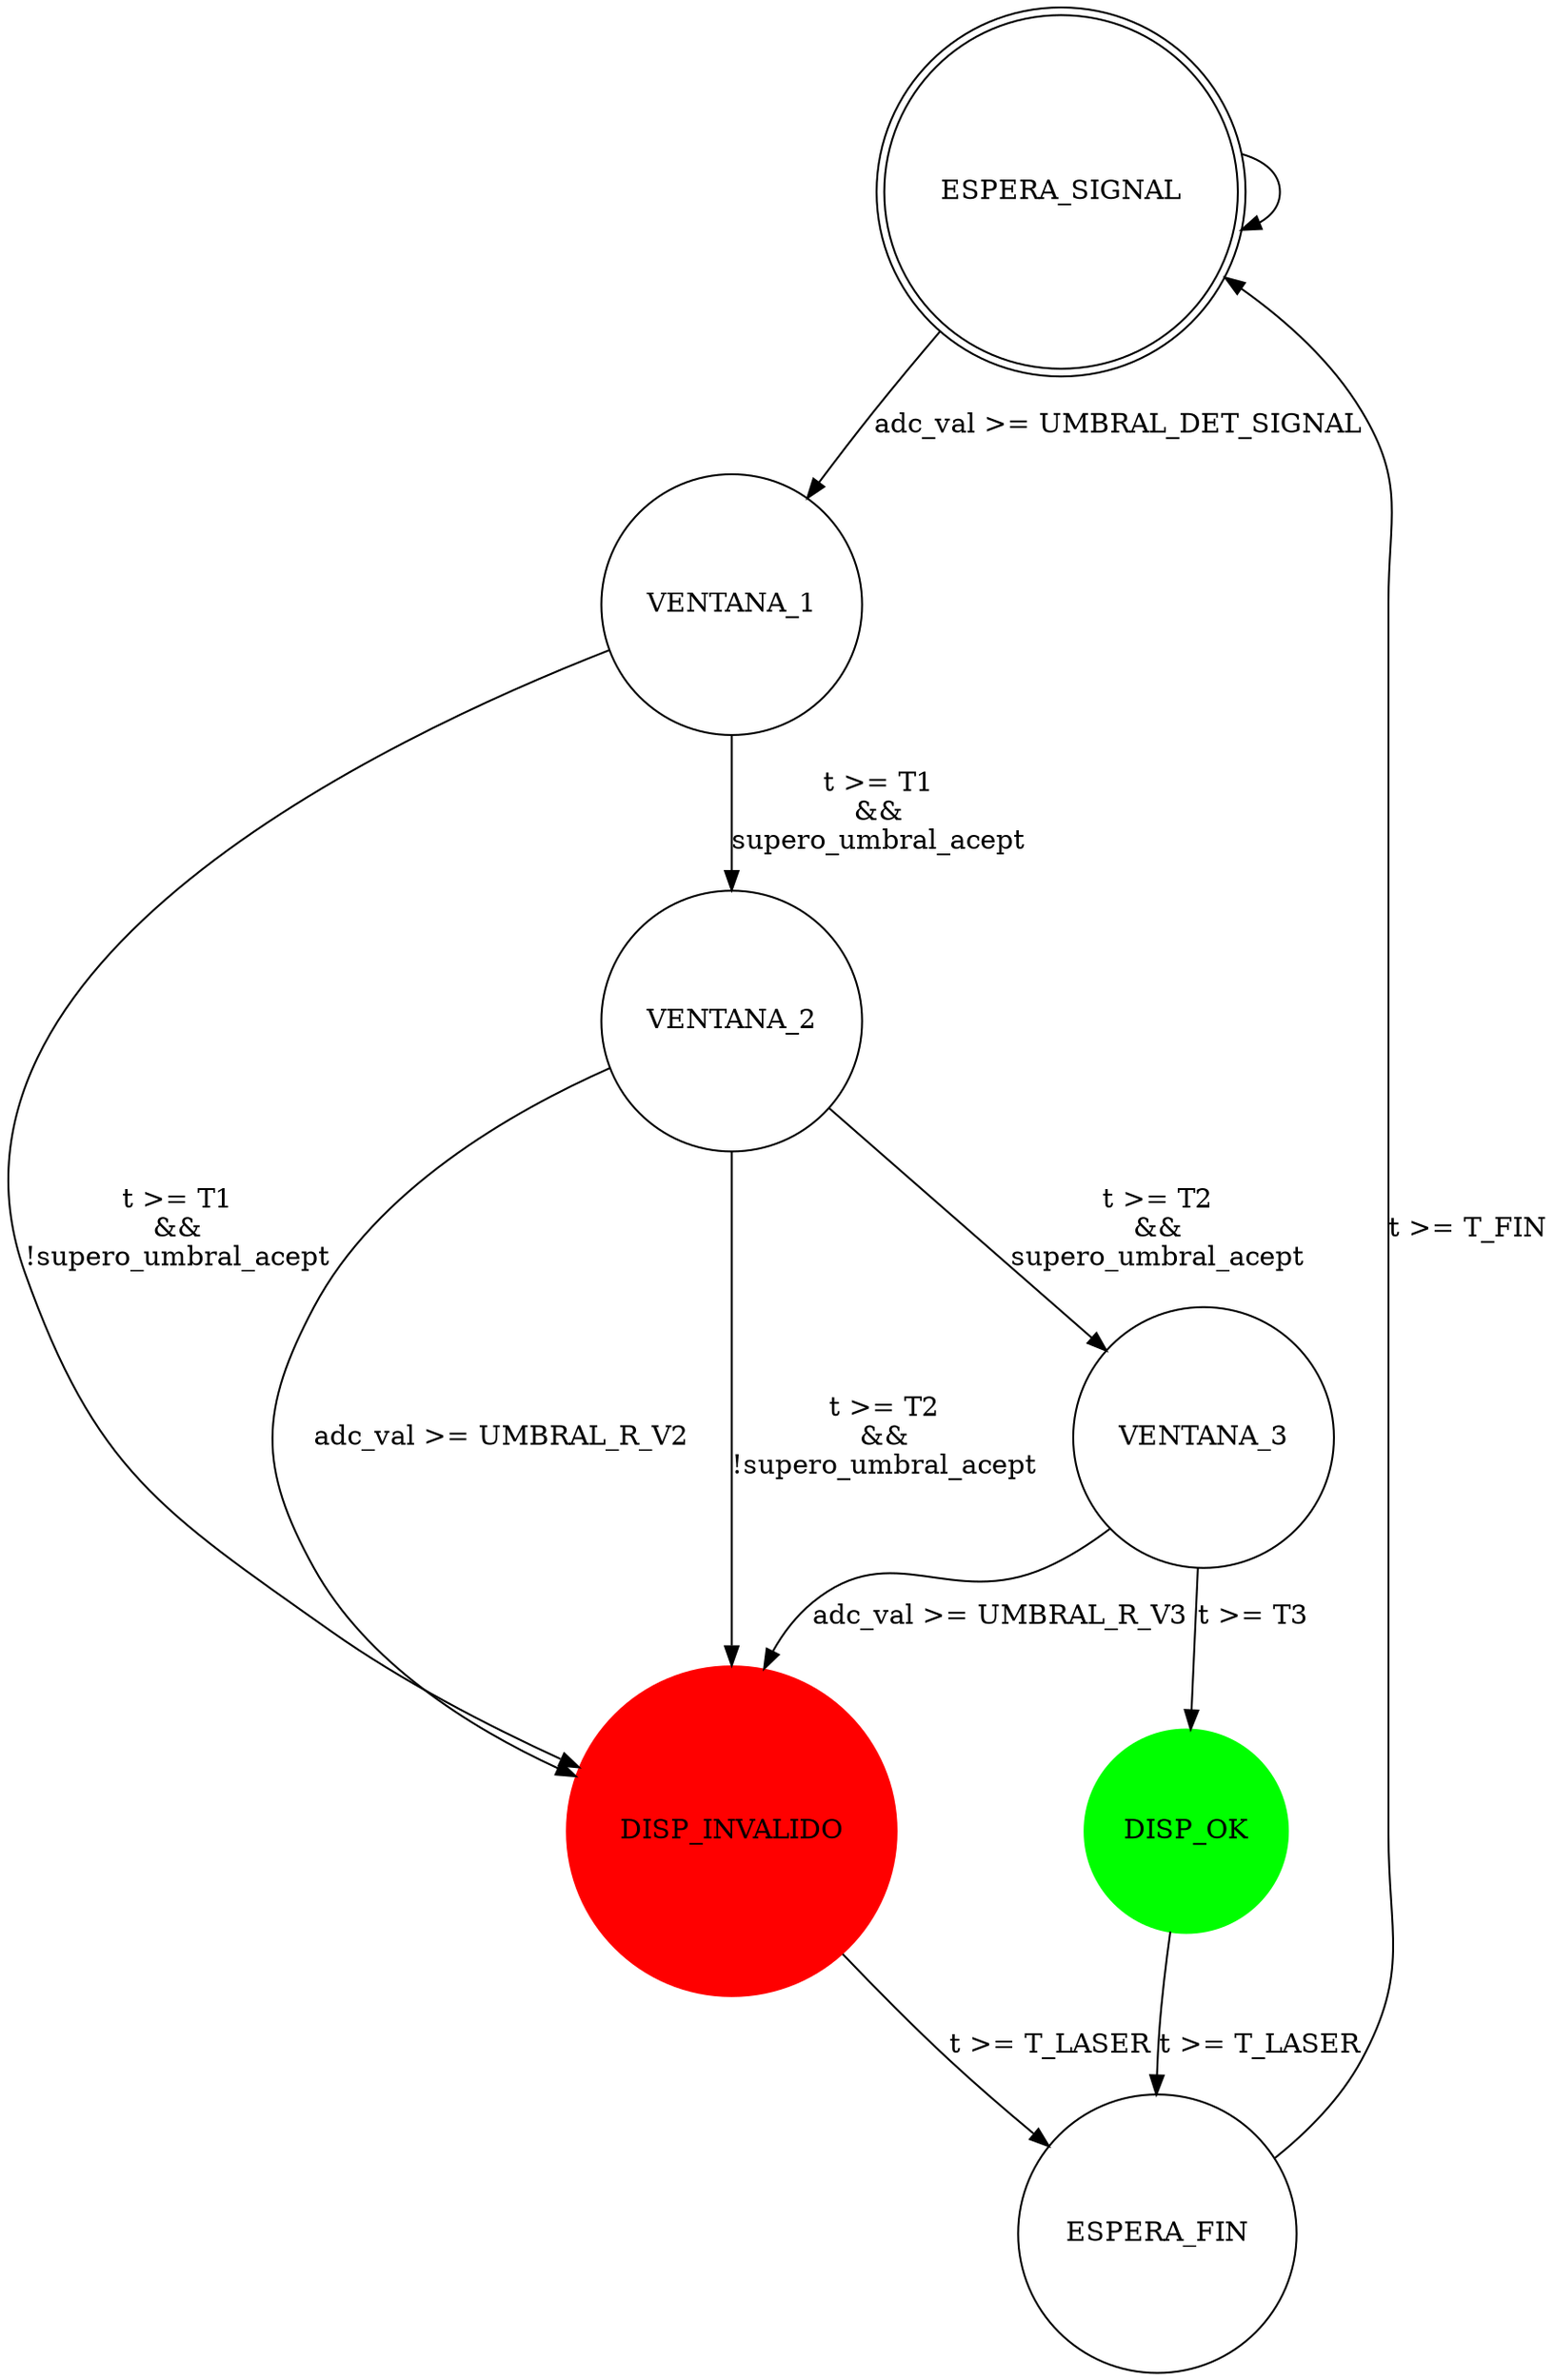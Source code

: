 digraph FSM
{
    ESPERA_SIGNAL [shape = doublecircle];
    node [ shape = circle ];
    DISP_OK [ color = green style=filled ];
    DISP_INVALIDO [ color = red style=filled ];
    ESPERA_SIGNAL -> ESPERA_SIGNAL;
    ESPERA_SIGNAL -> VENTANA_1  [ label = "adc_val >= UMBRAL_DET_SIGNAL" ];
    VENTANA_1 -> VENTANA_2 [ label = "t >= T1\n&&\nsupero_umbral_acept" ];
    VENTANA_1 -> DISP_INVALIDO [ label = "t >= T1\n&&\n!supero_umbral_acept" ];
    VENTANA_2 -> DISP_INVALIDO [ label = "adc_val >= UMBRAL_R_V2" ];
    VENTANA_2 -> VENTANA_3 [ label = "t >= T2\n&&\nsupero_umbral_acept" ];
    VENTANA_2 -> DISP_INVALIDO [ label = "t >= T2\n&&\n!supero_umbral_acept" ];
    VENTANA_3 -> DISP_INVALIDO [ label = "adc_val >= UMBRAL_R_V3" ];
    VENTANA_3 -> DISP_OK [ label = "t >= T3" ];
    DISP_OK -> ESPERA_FIN [ label = "t >= T_LASER" ];
    DISP_INVALIDO -> ESPERA_FIN [ label = "t >= T_LASER" ];
    ESPERA_FIN -> ESPERA_SIGNAL [ label = "t >= T_FIN" ];

}
